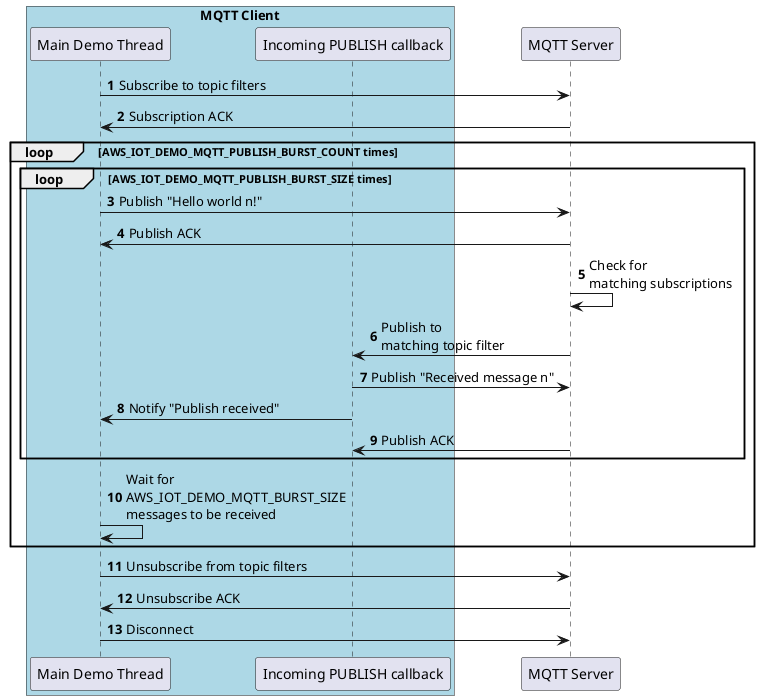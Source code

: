 @startuml
skinparam classFontSize 8
skinparam classFontName Helvetica
autonumber

participant "Main Demo Thread" as main
participant "Incoming PUBLISH callback" as callback

box "MQTT Client" #LightBlue
    participant main
    participant callback
end box

participant "MQTT Server" as server

main -> server: Subscribe to topic filters
server -> main: Subscription ACK

loop AWS_IOT_DEMO_MQTT_PUBLISH_BURST_COUNT times
    loop AWS_IOT_DEMO_MQTT_PUBLISH_BURST_SIZE times
        main -> server: Publish "Hello world n!"
        server -> main: Publish ACK
        server -> server: Check for\nmatching subscriptions
        server -> callback: Publish to\nmatching topic filter
        callback -> server: Publish "Received message n"
        callback -> main: Notify "Publish received"
        server -> callback: Publish ACK
    end

    main -> main: Wait for\nAWS_IOT_DEMO_MQTT_BURST_SIZE\nmessages to be received
end

main -> server: Unsubscribe from topic filters
server -> main: Unsubscribe ACK

main -> server: Disconnect

@enduml
